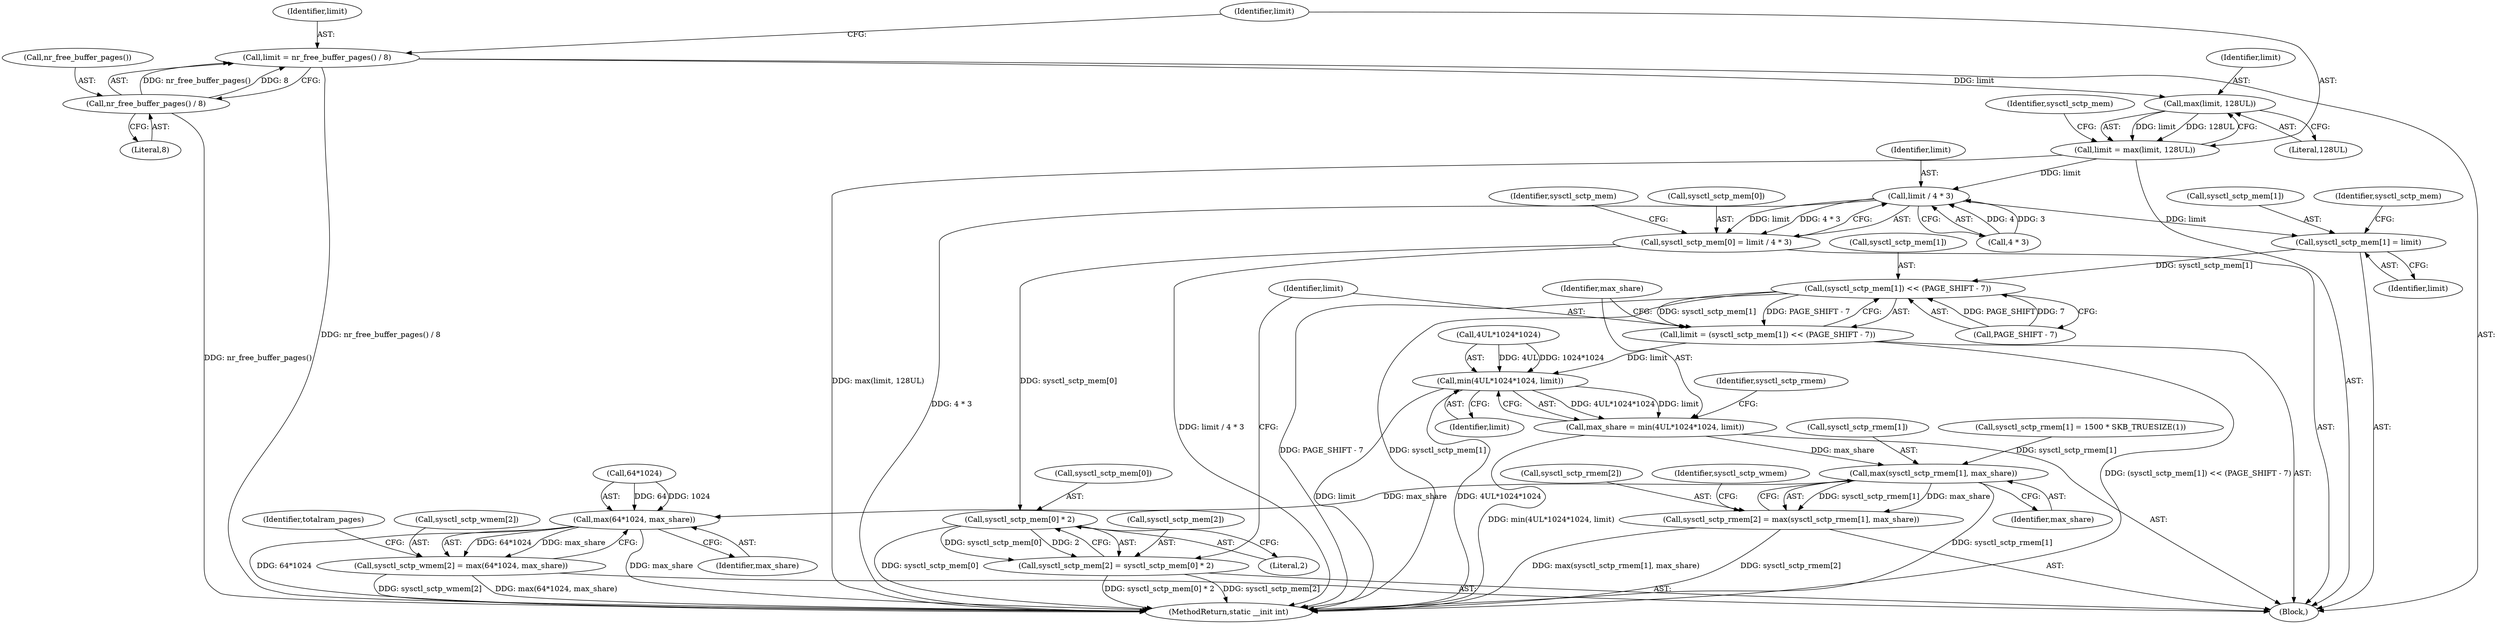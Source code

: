 digraph "0_linux_8e2d61e0aed2b7c4ecb35844fe07e0b2b762dee4_0@API" {
"1000175" [label="(Call,limit = nr_free_buffer_pages() / 8)"];
"1000177" [label="(Call,nr_free_buffer_pages() / 8)"];
"1000182" [label="(Call,max(limit, 128UL))"];
"1000180" [label="(Call,limit = max(limit, 128UL))"];
"1000189" [label="(Call,limit / 4 * 3)"];
"1000185" [label="(Call,sysctl_sctp_mem[0] = limit / 4 * 3)"];
"1000203" [label="(Call,sysctl_sctp_mem[0] * 2)"];
"1000199" [label="(Call,sysctl_sctp_mem[2] = sysctl_sctp_mem[0] * 2)"];
"1000194" [label="(Call,sysctl_sctp_mem[1] = limit)"];
"1000210" [label="(Call,(sysctl_sctp_mem[1]) << (PAGE_SHIFT - 7))"];
"1000208" [label="(Call,limit = (sysctl_sctp_mem[1]) << (PAGE_SHIFT - 7))"];
"1000219" [label="(Call,min(4UL*1024*1024, limit))"];
"1000217" [label="(Call,max_share = min(4UL*1024*1024, limit))"];
"1000243" [label="(Call,max(sysctl_sctp_rmem[1], max_share))"];
"1000239" [label="(Call,sysctl_sctp_rmem[2] = max(sysctl_sctp_rmem[1], max_share))"];
"1000264" [label="(Call,max(64*1024, max_share))"];
"1000260" [label="(Call,sysctl_sctp_wmem[2] = max(64*1024, max_share))"];
"1000182" [label="(Call,max(limit, 128UL))"];
"1000175" [label="(Call,limit = nr_free_buffer_pages() / 8)"];
"1000198" [label="(Identifier,limit)"];
"1000250" [label="(Identifier,sysctl_sctp_wmem)"];
"1000196" [label="(Identifier,sysctl_sctp_mem)"];
"1000243" [label="(Call,max(sysctl_sctp_rmem[1], max_share))"];
"1000220" [label="(Call,4UL*1024*1024)"];
"1000247" [label="(Identifier,max_share)"];
"1000186" [label="(Call,sysctl_sctp_mem[0])"];
"1000191" [label="(Call,4 * 3)"];
"1000177" [label="(Call,nr_free_buffer_pages() / 8)"];
"1000194" [label="(Call,sysctl_sctp_mem[1] = limit)"];
"1000180" [label="(Call,limit = max(limit, 128UL))"];
"1000225" [label="(Identifier,limit)"];
"1000204" [label="(Call,sysctl_sctp_mem[0])"];
"1000210" [label="(Call,(sysctl_sctp_mem[1]) << (PAGE_SHIFT - 7))"];
"1000189" [label="(Call,limit / 4 * 3)"];
"1000184" [label="(Literal,128UL)"];
"1000190" [label="(Identifier,limit)"];
"1000219" [label="(Call,min(4UL*1024*1024, limit))"];
"1000271" [label="(Identifier,totalram_pages)"];
"1000214" [label="(Call,PAGE_SHIFT - 7)"];
"1000203" [label="(Call,sysctl_sctp_mem[0] * 2)"];
"1000200" [label="(Call,sysctl_sctp_mem[2])"];
"1000264" [label="(Call,max(64*1024, max_share))"];
"1000211" [label="(Call,sysctl_sctp_mem[1])"];
"1000183" [label="(Identifier,limit)"];
"1000178" [label="(Call,nr_free_buffer_pages())"];
"1000217" [label="(Call,max_share = min(4UL*1024*1024, limit))"];
"1000240" [label="(Call,sysctl_sctp_rmem[2])"];
"1000207" [label="(Literal,2)"];
"1000187" [label="(Identifier,sysctl_sctp_mem)"];
"1000265" [label="(Call,64*1024)"];
"1000112" [label="(Block,)"];
"1000228" [label="(Identifier,sysctl_sctp_rmem)"];
"1000587" [label="(MethodReturn,static __init int)"];
"1000244" [label="(Call,sysctl_sctp_rmem[1])"];
"1000195" [label="(Call,sysctl_sctp_mem[1])"];
"1000201" [label="(Identifier,sysctl_sctp_mem)"];
"1000268" [label="(Identifier,max_share)"];
"1000179" [label="(Literal,8)"];
"1000176" [label="(Identifier,limit)"];
"1000260" [label="(Call,sysctl_sctp_wmem[2] = max(64*1024, max_share))"];
"1000231" [label="(Call,sysctl_sctp_rmem[1] = 1500 * SKB_TRUESIZE(1))"];
"1000261" [label="(Call,sysctl_sctp_wmem[2])"];
"1000218" [label="(Identifier,max_share)"];
"1000209" [label="(Identifier,limit)"];
"1000185" [label="(Call,sysctl_sctp_mem[0] = limit / 4 * 3)"];
"1000199" [label="(Call,sysctl_sctp_mem[2] = sysctl_sctp_mem[0] * 2)"];
"1000208" [label="(Call,limit = (sysctl_sctp_mem[1]) << (PAGE_SHIFT - 7))"];
"1000239" [label="(Call,sysctl_sctp_rmem[2] = max(sysctl_sctp_rmem[1], max_share))"];
"1000181" [label="(Identifier,limit)"];
"1000175" -> "1000112"  [label="AST: "];
"1000175" -> "1000177"  [label="CFG: "];
"1000176" -> "1000175"  [label="AST: "];
"1000177" -> "1000175"  [label="AST: "];
"1000181" -> "1000175"  [label="CFG: "];
"1000175" -> "1000587"  [label="DDG: nr_free_buffer_pages() / 8"];
"1000177" -> "1000175"  [label="DDG: nr_free_buffer_pages()"];
"1000177" -> "1000175"  [label="DDG: 8"];
"1000175" -> "1000182"  [label="DDG: limit"];
"1000177" -> "1000179"  [label="CFG: "];
"1000178" -> "1000177"  [label="AST: "];
"1000179" -> "1000177"  [label="AST: "];
"1000177" -> "1000587"  [label="DDG: nr_free_buffer_pages()"];
"1000182" -> "1000180"  [label="AST: "];
"1000182" -> "1000184"  [label="CFG: "];
"1000183" -> "1000182"  [label="AST: "];
"1000184" -> "1000182"  [label="AST: "];
"1000180" -> "1000182"  [label="CFG: "];
"1000182" -> "1000180"  [label="DDG: limit"];
"1000182" -> "1000180"  [label="DDG: 128UL"];
"1000180" -> "1000112"  [label="AST: "];
"1000181" -> "1000180"  [label="AST: "];
"1000187" -> "1000180"  [label="CFG: "];
"1000180" -> "1000587"  [label="DDG: max(limit, 128UL)"];
"1000180" -> "1000189"  [label="DDG: limit"];
"1000189" -> "1000185"  [label="AST: "];
"1000189" -> "1000191"  [label="CFG: "];
"1000190" -> "1000189"  [label="AST: "];
"1000191" -> "1000189"  [label="AST: "];
"1000185" -> "1000189"  [label="CFG: "];
"1000189" -> "1000587"  [label="DDG: 4 * 3"];
"1000189" -> "1000185"  [label="DDG: limit"];
"1000189" -> "1000185"  [label="DDG: 4 * 3"];
"1000191" -> "1000189"  [label="DDG: 4"];
"1000191" -> "1000189"  [label="DDG: 3"];
"1000189" -> "1000194"  [label="DDG: limit"];
"1000185" -> "1000112"  [label="AST: "];
"1000186" -> "1000185"  [label="AST: "];
"1000196" -> "1000185"  [label="CFG: "];
"1000185" -> "1000587"  [label="DDG: limit / 4 * 3"];
"1000185" -> "1000203"  [label="DDG: sysctl_sctp_mem[0]"];
"1000203" -> "1000199"  [label="AST: "];
"1000203" -> "1000207"  [label="CFG: "];
"1000204" -> "1000203"  [label="AST: "];
"1000207" -> "1000203"  [label="AST: "];
"1000199" -> "1000203"  [label="CFG: "];
"1000203" -> "1000587"  [label="DDG: sysctl_sctp_mem[0]"];
"1000203" -> "1000199"  [label="DDG: sysctl_sctp_mem[0]"];
"1000203" -> "1000199"  [label="DDG: 2"];
"1000199" -> "1000112"  [label="AST: "];
"1000200" -> "1000199"  [label="AST: "];
"1000209" -> "1000199"  [label="CFG: "];
"1000199" -> "1000587"  [label="DDG: sysctl_sctp_mem[2]"];
"1000199" -> "1000587"  [label="DDG: sysctl_sctp_mem[0] * 2"];
"1000194" -> "1000112"  [label="AST: "];
"1000194" -> "1000198"  [label="CFG: "];
"1000195" -> "1000194"  [label="AST: "];
"1000198" -> "1000194"  [label="AST: "];
"1000201" -> "1000194"  [label="CFG: "];
"1000194" -> "1000210"  [label="DDG: sysctl_sctp_mem[1]"];
"1000210" -> "1000208"  [label="AST: "];
"1000210" -> "1000214"  [label="CFG: "];
"1000211" -> "1000210"  [label="AST: "];
"1000214" -> "1000210"  [label="AST: "];
"1000208" -> "1000210"  [label="CFG: "];
"1000210" -> "1000587"  [label="DDG: PAGE_SHIFT - 7"];
"1000210" -> "1000587"  [label="DDG: sysctl_sctp_mem[1]"];
"1000210" -> "1000208"  [label="DDG: sysctl_sctp_mem[1]"];
"1000210" -> "1000208"  [label="DDG: PAGE_SHIFT - 7"];
"1000214" -> "1000210"  [label="DDG: PAGE_SHIFT"];
"1000214" -> "1000210"  [label="DDG: 7"];
"1000208" -> "1000112"  [label="AST: "];
"1000209" -> "1000208"  [label="AST: "];
"1000218" -> "1000208"  [label="CFG: "];
"1000208" -> "1000587"  [label="DDG: (sysctl_sctp_mem[1]) << (PAGE_SHIFT - 7)"];
"1000208" -> "1000219"  [label="DDG: limit"];
"1000219" -> "1000217"  [label="AST: "];
"1000219" -> "1000225"  [label="CFG: "];
"1000220" -> "1000219"  [label="AST: "];
"1000225" -> "1000219"  [label="AST: "];
"1000217" -> "1000219"  [label="CFG: "];
"1000219" -> "1000587"  [label="DDG: limit"];
"1000219" -> "1000587"  [label="DDG: 4UL*1024*1024"];
"1000219" -> "1000217"  [label="DDG: 4UL*1024*1024"];
"1000219" -> "1000217"  [label="DDG: limit"];
"1000220" -> "1000219"  [label="DDG: 4UL"];
"1000220" -> "1000219"  [label="DDG: 1024*1024"];
"1000217" -> "1000112"  [label="AST: "];
"1000218" -> "1000217"  [label="AST: "];
"1000228" -> "1000217"  [label="CFG: "];
"1000217" -> "1000587"  [label="DDG: min(4UL*1024*1024, limit)"];
"1000217" -> "1000243"  [label="DDG: max_share"];
"1000243" -> "1000239"  [label="AST: "];
"1000243" -> "1000247"  [label="CFG: "];
"1000244" -> "1000243"  [label="AST: "];
"1000247" -> "1000243"  [label="AST: "];
"1000239" -> "1000243"  [label="CFG: "];
"1000243" -> "1000587"  [label="DDG: sysctl_sctp_rmem[1]"];
"1000243" -> "1000239"  [label="DDG: sysctl_sctp_rmem[1]"];
"1000243" -> "1000239"  [label="DDG: max_share"];
"1000231" -> "1000243"  [label="DDG: sysctl_sctp_rmem[1]"];
"1000243" -> "1000264"  [label="DDG: max_share"];
"1000239" -> "1000112"  [label="AST: "];
"1000240" -> "1000239"  [label="AST: "];
"1000250" -> "1000239"  [label="CFG: "];
"1000239" -> "1000587"  [label="DDG: sysctl_sctp_rmem[2]"];
"1000239" -> "1000587"  [label="DDG: max(sysctl_sctp_rmem[1], max_share)"];
"1000264" -> "1000260"  [label="AST: "];
"1000264" -> "1000268"  [label="CFG: "];
"1000265" -> "1000264"  [label="AST: "];
"1000268" -> "1000264"  [label="AST: "];
"1000260" -> "1000264"  [label="CFG: "];
"1000264" -> "1000587"  [label="DDG: 64*1024"];
"1000264" -> "1000587"  [label="DDG: max_share"];
"1000264" -> "1000260"  [label="DDG: 64*1024"];
"1000264" -> "1000260"  [label="DDG: max_share"];
"1000265" -> "1000264"  [label="DDG: 64"];
"1000265" -> "1000264"  [label="DDG: 1024"];
"1000260" -> "1000112"  [label="AST: "];
"1000261" -> "1000260"  [label="AST: "];
"1000271" -> "1000260"  [label="CFG: "];
"1000260" -> "1000587"  [label="DDG: max(64*1024, max_share)"];
"1000260" -> "1000587"  [label="DDG: sysctl_sctp_wmem[2]"];
}
